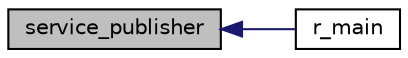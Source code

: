 digraph "service_publisher"
{
  edge [fontname="Helvetica",fontsize="10",labelfontname="Helvetica",labelfontsize="10"];
  node [fontname="Helvetica",fontsize="10",shape=record];
  rankdir="LR";
  Node1 [label="service_publisher",height=0.2,width=0.4,color="black", fillcolor="grey75", style="filled", fontcolor="black"];
  Node1 -> Node2 [dir="back",color="midnightblue",fontsize="10",style="solid",fontname="Helvetica"];
  Node2 [label="r_main",height=0.2,width=0.4,color="black", fillcolor="white", style="filled",URL="$test008__service__values_8c.html#afff05d20e8e3bfc1d7d8aab2bb3a1e9b",tooltip="main function provided by user application. The first task to run. "];
}
